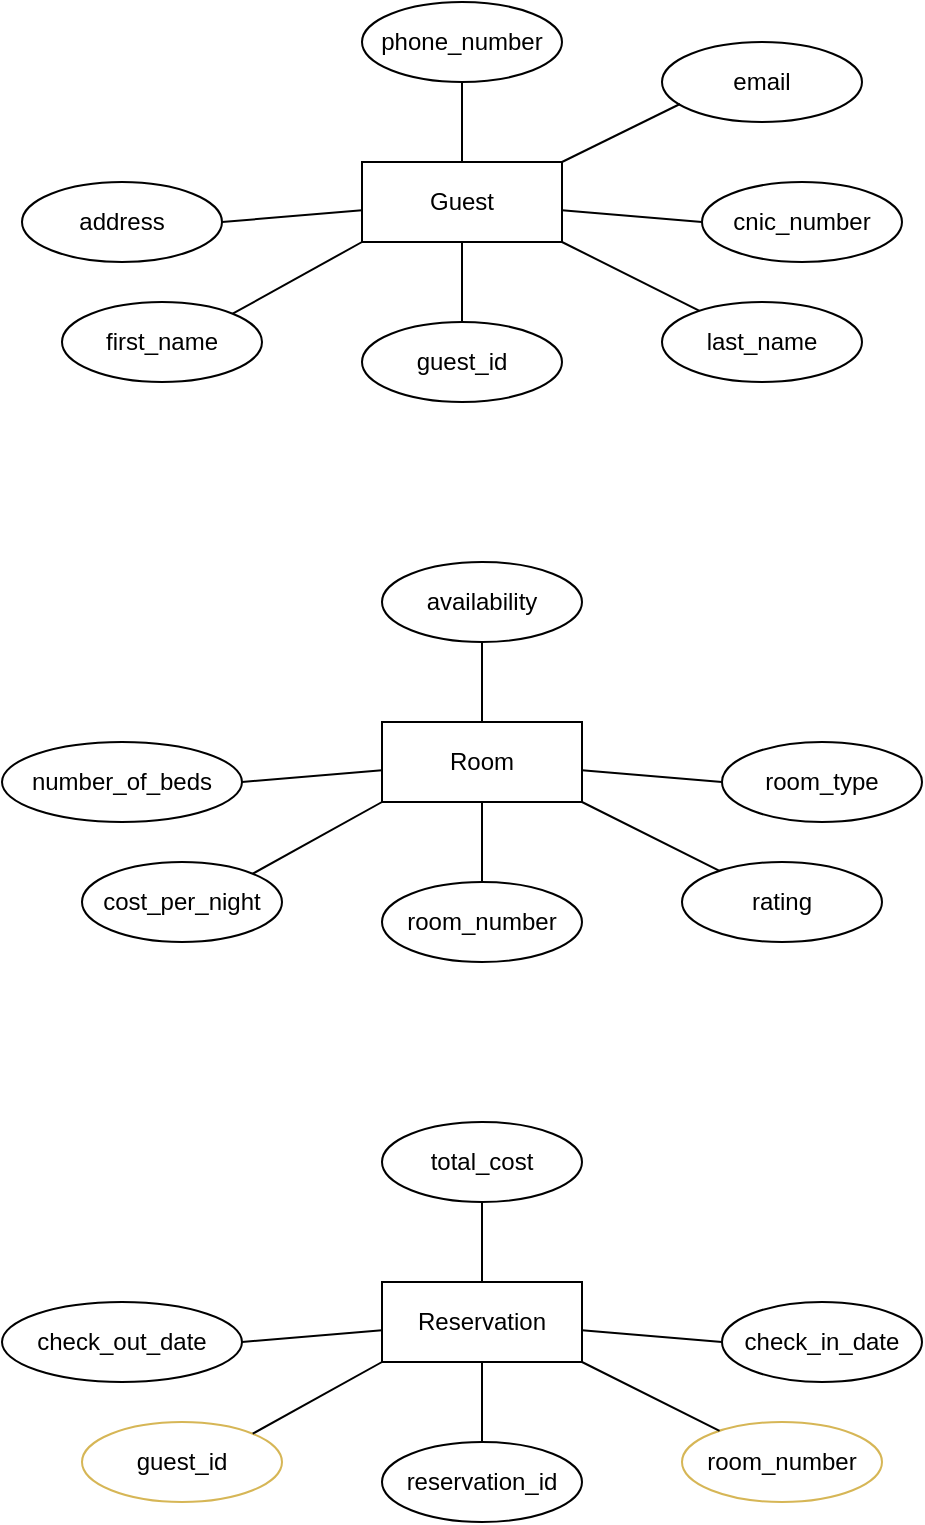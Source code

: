 <mxfile>
    <diagram name="Page-1" id="aTGFjXYQir5OFCswr_Az">
        <mxGraphModel dx="850" dy="433" grid="1" gridSize="10" guides="1" tooltips="1" connect="1" arrows="1" fold="1" page="1" pageScale="1" pageWidth="850" pageHeight="1100" math="0" shadow="0">
            <root>
                <mxCell id="0"/>
                <mxCell id="1" parent="0"/>
                <mxCell id="4kl7MTN2wJ11xhhwiBym-6" value="email" style="ellipse;whiteSpace=wrap;html=1;align=center;" parent="1" vertex="1">
                    <mxGeometry x="525" y="60" width="100" height="40" as="geometry"/>
                </mxCell>
                <mxCell id="4kl7MTN2wJ11xhhwiBym-14" value="" style="endArrow=none;html=1;rounded=0;entryX=0.09;entryY=0.775;entryDx=0;entryDy=0;exitX=1;exitY=0;exitDx=0;exitDy=0;entryPerimeter=0;" parent="1" source="4kl7MTN2wJ11xhhwiBym-71" target="4kl7MTN2wJ11xhhwiBym-6" edge="1">
                    <mxGeometry relative="1" as="geometry">
                        <mxPoint x="412.46" y="-350" as="sourcePoint"/>
                        <mxPoint x="365" y="-400" as="targetPoint"/>
                    </mxGeometry>
                </mxCell>
                <mxCell id="4kl7MTN2wJ11xhhwiBym-23" value="Room" style="whiteSpace=wrap;html=1;align=center;" parent="1" vertex="1">
                    <mxGeometry x="385" y="400" width="100" height="40" as="geometry"/>
                </mxCell>
                <mxCell id="4kl7MTN2wJ11xhhwiBym-24" value="room_number" style="ellipse;whiteSpace=wrap;html=1;align=center;" parent="1" vertex="1">
                    <mxGeometry x="385" y="480" width="100" height="40" as="geometry"/>
                </mxCell>
                <mxCell id="4kl7MTN2wJ11xhhwiBym-25" value="room_type" style="ellipse;whiteSpace=wrap;html=1;align=center;" parent="1" vertex="1">
                    <mxGeometry x="555" y="410" width="100" height="40" as="geometry"/>
                </mxCell>
                <mxCell id="4kl7MTN2wJ11xhhwiBym-26" value="availability" style="ellipse;whiteSpace=wrap;html=1;align=center;" parent="1" vertex="1">
                    <mxGeometry x="385" y="320" width="100" height="40" as="geometry"/>
                </mxCell>
                <mxCell id="4kl7MTN2wJ11xhhwiBym-27" value="number_of_beds" style="ellipse;whiteSpace=wrap;html=1;align=center;" parent="1" vertex="1">
                    <mxGeometry x="195" y="410" width="120" height="40" as="geometry"/>
                </mxCell>
                <mxCell id="4kl7MTN2wJ11xhhwiBym-28" value="rating" style="ellipse;whiteSpace=wrap;html=1;align=center;" parent="1" vertex="1">
                    <mxGeometry x="535" y="470" width="100" height="40" as="geometry"/>
                </mxCell>
                <mxCell id="4kl7MTN2wJ11xhhwiBym-29" value="cost_per_night" style="ellipse;whiteSpace=wrap;html=1;align=center;" parent="1" vertex="1">
                    <mxGeometry x="235" y="470" width="100" height="40" as="geometry"/>
                </mxCell>
                <mxCell id="4kl7MTN2wJ11xhhwiBym-51" value="" style="endArrow=none;html=1;rounded=0;" parent="1" source="4kl7MTN2wJ11xhhwiBym-26" target="4kl7MTN2wJ11xhhwiBym-23" edge="1">
                    <mxGeometry relative="1" as="geometry">
                        <mxPoint x="415" y="340" as="sourcePoint"/>
                        <mxPoint x="575" y="340" as="targetPoint"/>
                    </mxGeometry>
                </mxCell>
                <mxCell id="4kl7MTN2wJ11xhhwiBym-53" value="" style="endArrow=none;html=1;rounded=0;" parent="1" source="4kl7MTN2wJ11xhhwiBym-23" target="4kl7MTN2wJ11xhhwiBym-24" edge="1">
                    <mxGeometry relative="1" as="geometry">
                        <mxPoint x="415" y="340" as="sourcePoint"/>
                        <mxPoint x="575" y="340" as="targetPoint"/>
                    </mxGeometry>
                </mxCell>
                <mxCell id="4kl7MTN2wJ11xhhwiBym-54" value="" style="endArrow=none;html=1;rounded=0;entryX=0;entryY=0.5;entryDx=0;entryDy=0;" parent="1" source="4kl7MTN2wJ11xhhwiBym-23" target="4kl7MTN2wJ11xhhwiBym-25" edge="1">
                    <mxGeometry relative="1" as="geometry">
                        <mxPoint x="415" y="340" as="sourcePoint"/>
                        <mxPoint x="535" y="430" as="targetPoint"/>
                    </mxGeometry>
                </mxCell>
                <mxCell id="4kl7MTN2wJ11xhhwiBym-55" value="" style="endArrow=none;html=1;rounded=0;exitX=1;exitY=0.5;exitDx=0;exitDy=0;" parent="1" source="4kl7MTN2wJ11xhhwiBym-27" target="4kl7MTN2wJ11xhhwiBym-23" edge="1">
                    <mxGeometry relative="1" as="geometry">
                        <mxPoint x="415" y="340" as="sourcePoint"/>
                        <mxPoint x="575" y="340" as="targetPoint"/>
                    </mxGeometry>
                </mxCell>
                <mxCell id="4kl7MTN2wJ11xhhwiBym-56" value="" style="endArrow=none;html=1;rounded=0;" parent="1" source="4kl7MTN2wJ11xhhwiBym-28" edge="1">
                    <mxGeometry relative="1" as="geometry">
                        <mxPoint x="415" y="340" as="sourcePoint"/>
                        <mxPoint x="485" y="440" as="targetPoint"/>
                    </mxGeometry>
                </mxCell>
                <mxCell id="4kl7MTN2wJ11xhhwiBym-57" value="" style="endArrow=none;html=1;rounded=0;exitX=1;exitY=0;exitDx=0;exitDy=0;" parent="1" source="4kl7MTN2wJ11xhhwiBym-29" edge="1">
                    <mxGeometry relative="1" as="geometry">
                        <mxPoint x="415" y="340" as="sourcePoint"/>
                        <mxPoint x="385" y="440" as="targetPoint"/>
                    </mxGeometry>
                </mxCell>
                <mxCell id="4kl7MTN2wJ11xhhwiBym-71" value="Guest" style="whiteSpace=wrap;html=1;align=center;" parent="1" vertex="1">
                    <mxGeometry x="375" y="120" width="100" height="40" as="geometry"/>
                </mxCell>
                <mxCell id="4kl7MTN2wJ11xhhwiBym-72" value="guest_id" style="ellipse;whiteSpace=wrap;html=1;align=center;" parent="1" vertex="1">
                    <mxGeometry x="375" y="200" width="100" height="40" as="geometry"/>
                </mxCell>
                <mxCell id="4kl7MTN2wJ11xhhwiBym-73" value="cnic_number" style="ellipse;whiteSpace=wrap;html=1;align=center;" parent="1" vertex="1">
                    <mxGeometry x="545" y="130" width="100" height="40" as="geometry"/>
                </mxCell>
                <mxCell id="4kl7MTN2wJ11xhhwiBym-74" value="phone_number" style="ellipse;whiteSpace=wrap;html=1;align=center;" parent="1" vertex="1">
                    <mxGeometry x="375" y="40" width="100" height="40" as="geometry"/>
                </mxCell>
                <mxCell id="4kl7MTN2wJ11xhhwiBym-75" value="address" style="ellipse;whiteSpace=wrap;html=1;align=center;" parent="1" vertex="1">
                    <mxGeometry x="205" y="130" width="100" height="40" as="geometry"/>
                </mxCell>
                <mxCell id="4kl7MTN2wJ11xhhwiBym-76" value="last_name" style="ellipse;whiteSpace=wrap;html=1;align=center;" parent="1" vertex="1">
                    <mxGeometry x="525" y="190" width="100" height="40" as="geometry"/>
                </mxCell>
                <mxCell id="4kl7MTN2wJ11xhhwiBym-77" value="first_name" style="ellipse;whiteSpace=wrap;html=1;align=center;" parent="1" vertex="1">
                    <mxGeometry x="225" y="190" width="100" height="40" as="geometry"/>
                </mxCell>
                <mxCell id="4kl7MTN2wJ11xhhwiBym-78" value="" style="endArrow=none;html=1;rounded=0;" parent="1" source="4kl7MTN2wJ11xhhwiBym-74" target="4kl7MTN2wJ11xhhwiBym-71" edge="1">
                    <mxGeometry relative="1" as="geometry">
                        <mxPoint x="405" y="60" as="sourcePoint"/>
                        <mxPoint x="565" y="60" as="targetPoint"/>
                    </mxGeometry>
                </mxCell>
                <mxCell id="4kl7MTN2wJ11xhhwiBym-79" value="" style="endArrow=none;html=1;rounded=0;" parent="1" source="4kl7MTN2wJ11xhhwiBym-71" target="4kl7MTN2wJ11xhhwiBym-72" edge="1">
                    <mxGeometry relative="1" as="geometry">
                        <mxPoint x="405" y="60" as="sourcePoint"/>
                        <mxPoint x="565" y="60" as="targetPoint"/>
                    </mxGeometry>
                </mxCell>
                <mxCell id="4kl7MTN2wJ11xhhwiBym-80" value="" style="endArrow=none;html=1;rounded=0;entryX=0;entryY=0.5;entryDx=0;entryDy=0;" parent="1" source="4kl7MTN2wJ11xhhwiBym-71" target="4kl7MTN2wJ11xhhwiBym-73" edge="1">
                    <mxGeometry relative="1" as="geometry">
                        <mxPoint x="405" y="60" as="sourcePoint"/>
                        <mxPoint x="525" y="150" as="targetPoint"/>
                    </mxGeometry>
                </mxCell>
                <mxCell id="4kl7MTN2wJ11xhhwiBym-81" value="" style="endArrow=none;html=1;rounded=0;exitX=1;exitY=0.5;exitDx=0;exitDy=0;" parent="1" source="4kl7MTN2wJ11xhhwiBym-75" target="4kl7MTN2wJ11xhhwiBym-71" edge="1">
                    <mxGeometry relative="1" as="geometry">
                        <mxPoint x="405" y="60" as="sourcePoint"/>
                        <mxPoint x="565" y="60" as="targetPoint"/>
                    </mxGeometry>
                </mxCell>
                <mxCell id="4kl7MTN2wJ11xhhwiBym-82" value="" style="endArrow=none;html=1;rounded=0;" parent="1" source="4kl7MTN2wJ11xhhwiBym-76" edge="1">
                    <mxGeometry relative="1" as="geometry">
                        <mxPoint x="405" y="60" as="sourcePoint"/>
                        <mxPoint x="475" y="160" as="targetPoint"/>
                    </mxGeometry>
                </mxCell>
                <mxCell id="4kl7MTN2wJ11xhhwiBym-83" value="" style="endArrow=none;html=1;rounded=0;exitX=1;exitY=0;exitDx=0;exitDy=0;" parent="1" source="4kl7MTN2wJ11xhhwiBym-77" edge="1">
                    <mxGeometry relative="1" as="geometry">
                        <mxPoint x="405" y="60" as="sourcePoint"/>
                        <mxPoint x="375" y="160" as="targetPoint"/>
                    </mxGeometry>
                </mxCell>
                <mxCell id="4kl7MTN2wJ11xhhwiBym-84" value="Reservation" style="whiteSpace=wrap;html=1;align=center;" parent="1" vertex="1">
                    <mxGeometry x="385" y="680" width="100" height="40" as="geometry"/>
                </mxCell>
                <mxCell id="4kl7MTN2wJ11xhhwiBym-85" value="reservation_id" style="ellipse;whiteSpace=wrap;html=1;align=center;" parent="1" vertex="1">
                    <mxGeometry x="385" y="760" width="100" height="40" as="geometry"/>
                </mxCell>
                <mxCell id="4kl7MTN2wJ11xhhwiBym-86" value="check_in_date" style="ellipse;whiteSpace=wrap;html=1;align=center;" parent="1" vertex="1">
                    <mxGeometry x="555" y="690" width="100" height="40" as="geometry"/>
                </mxCell>
                <mxCell id="4kl7MTN2wJ11xhhwiBym-87" value="total_cost" style="ellipse;whiteSpace=wrap;html=1;align=center;" parent="1" vertex="1">
                    <mxGeometry x="385" y="600" width="100" height="40" as="geometry"/>
                </mxCell>
                <mxCell id="4kl7MTN2wJ11xhhwiBym-88" value="check_out_date" style="ellipse;whiteSpace=wrap;html=1;align=center;" parent="1" vertex="1">
                    <mxGeometry x="195" y="690" width="120" height="40" as="geometry"/>
                </mxCell>
                <mxCell id="4kl7MTN2wJ11xhhwiBym-89" value="room_number" style="ellipse;whiteSpace=wrap;html=1;align=center;fillColor=none;strokeColor=#d6b656;" parent="1" vertex="1">
                    <mxGeometry x="535" y="750" width="100" height="40" as="geometry"/>
                </mxCell>
                <mxCell id="4kl7MTN2wJ11xhhwiBym-90" value="guest_id" style="ellipse;whiteSpace=wrap;html=1;align=center;labelBackgroundColor=none;textShadow=0;labelBorderColor=none;fillColor=none;strokeColor=#d6b656;" parent="1" vertex="1">
                    <mxGeometry x="235" y="750" width="100" height="40" as="geometry"/>
                </mxCell>
                <mxCell id="4kl7MTN2wJ11xhhwiBym-91" value="" style="endArrow=none;html=1;rounded=0;" parent="1" source="4kl7MTN2wJ11xhhwiBym-87" target="4kl7MTN2wJ11xhhwiBym-84" edge="1">
                    <mxGeometry relative="1" as="geometry">
                        <mxPoint x="415" y="620" as="sourcePoint"/>
                        <mxPoint x="575" y="620" as="targetPoint"/>
                    </mxGeometry>
                </mxCell>
                <mxCell id="4kl7MTN2wJ11xhhwiBym-92" value="" style="endArrow=none;html=1;rounded=0;" parent="1" source="4kl7MTN2wJ11xhhwiBym-84" target="4kl7MTN2wJ11xhhwiBym-85" edge="1">
                    <mxGeometry relative="1" as="geometry">
                        <mxPoint x="415" y="620" as="sourcePoint"/>
                        <mxPoint x="575" y="620" as="targetPoint"/>
                    </mxGeometry>
                </mxCell>
                <mxCell id="4kl7MTN2wJ11xhhwiBym-93" value="" style="endArrow=none;html=1;rounded=0;entryX=0;entryY=0.5;entryDx=0;entryDy=0;" parent="1" source="4kl7MTN2wJ11xhhwiBym-84" target="4kl7MTN2wJ11xhhwiBym-86" edge="1">
                    <mxGeometry relative="1" as="geometry">
                        <mxPoint x="415" y="620" as="sourcePoint"/>
                        <mxPoint x="535" y="710" as="targetPoint"/>
                    </mxGeometry>
                </mxCell>
                <mxCell id="4kl7MTN2wJ11xhhwiBym-94" value="" style="endArrow=none;html=1;rounded=0;exitX=1;exitY=0.5;exitDx=0;exitDy=0;" parent="1" source="4kl7MTN2wJ11xhhwiBym-88" target="4kl7MTN2wJ11xhhwiBym-84" edge="1">
                    <mxGeometry relative="1" as="geometry">
                        <mxPoint x="415" y="620" as="sourcePoint"/>
                        <mxPoint x="575" y="620" as="targetPoint"/>
                    </mxGeometry>
                </mxCell>
                <mxCell id="4kl7MTN2wJ11xhhwiBym-95" value="" style="endArrow=none;html=1;rounded=0;" parent="1" source="4kl7MTN2wJ11xhhwiBym-89" edge="1">
                    <mxGeometry relative="1" as="geometry">
                        <mxPoint x="415" y="620" as="sourcePoint"/>
                        <mxPoint x="485" y="720" as="targetPoint"/>
                    </mxGeometry>
                </mxCell>
                <mxCell id="4kl7MTN2wJ11xhhwiBym-96" value="" style="endArrow=none;html=1;rounded=0;exitX=1;exitY=0;exitDx=0;exitDy=0;" parent="1" source="4kl7MTN2wJ11xhhwiBym-90" edge="1">
                    <mxGeometry relative="1" as="geometry">
                        <mxPoint x="415" y="620" as="sourcePoint"/>
                        <mxPoint x="385" y="720" as="targetPoint"/>
                    </mxGeometry>
                </mxCell>
            </root>
        </mxGraphModel>
    </diagram>
</mxfile>